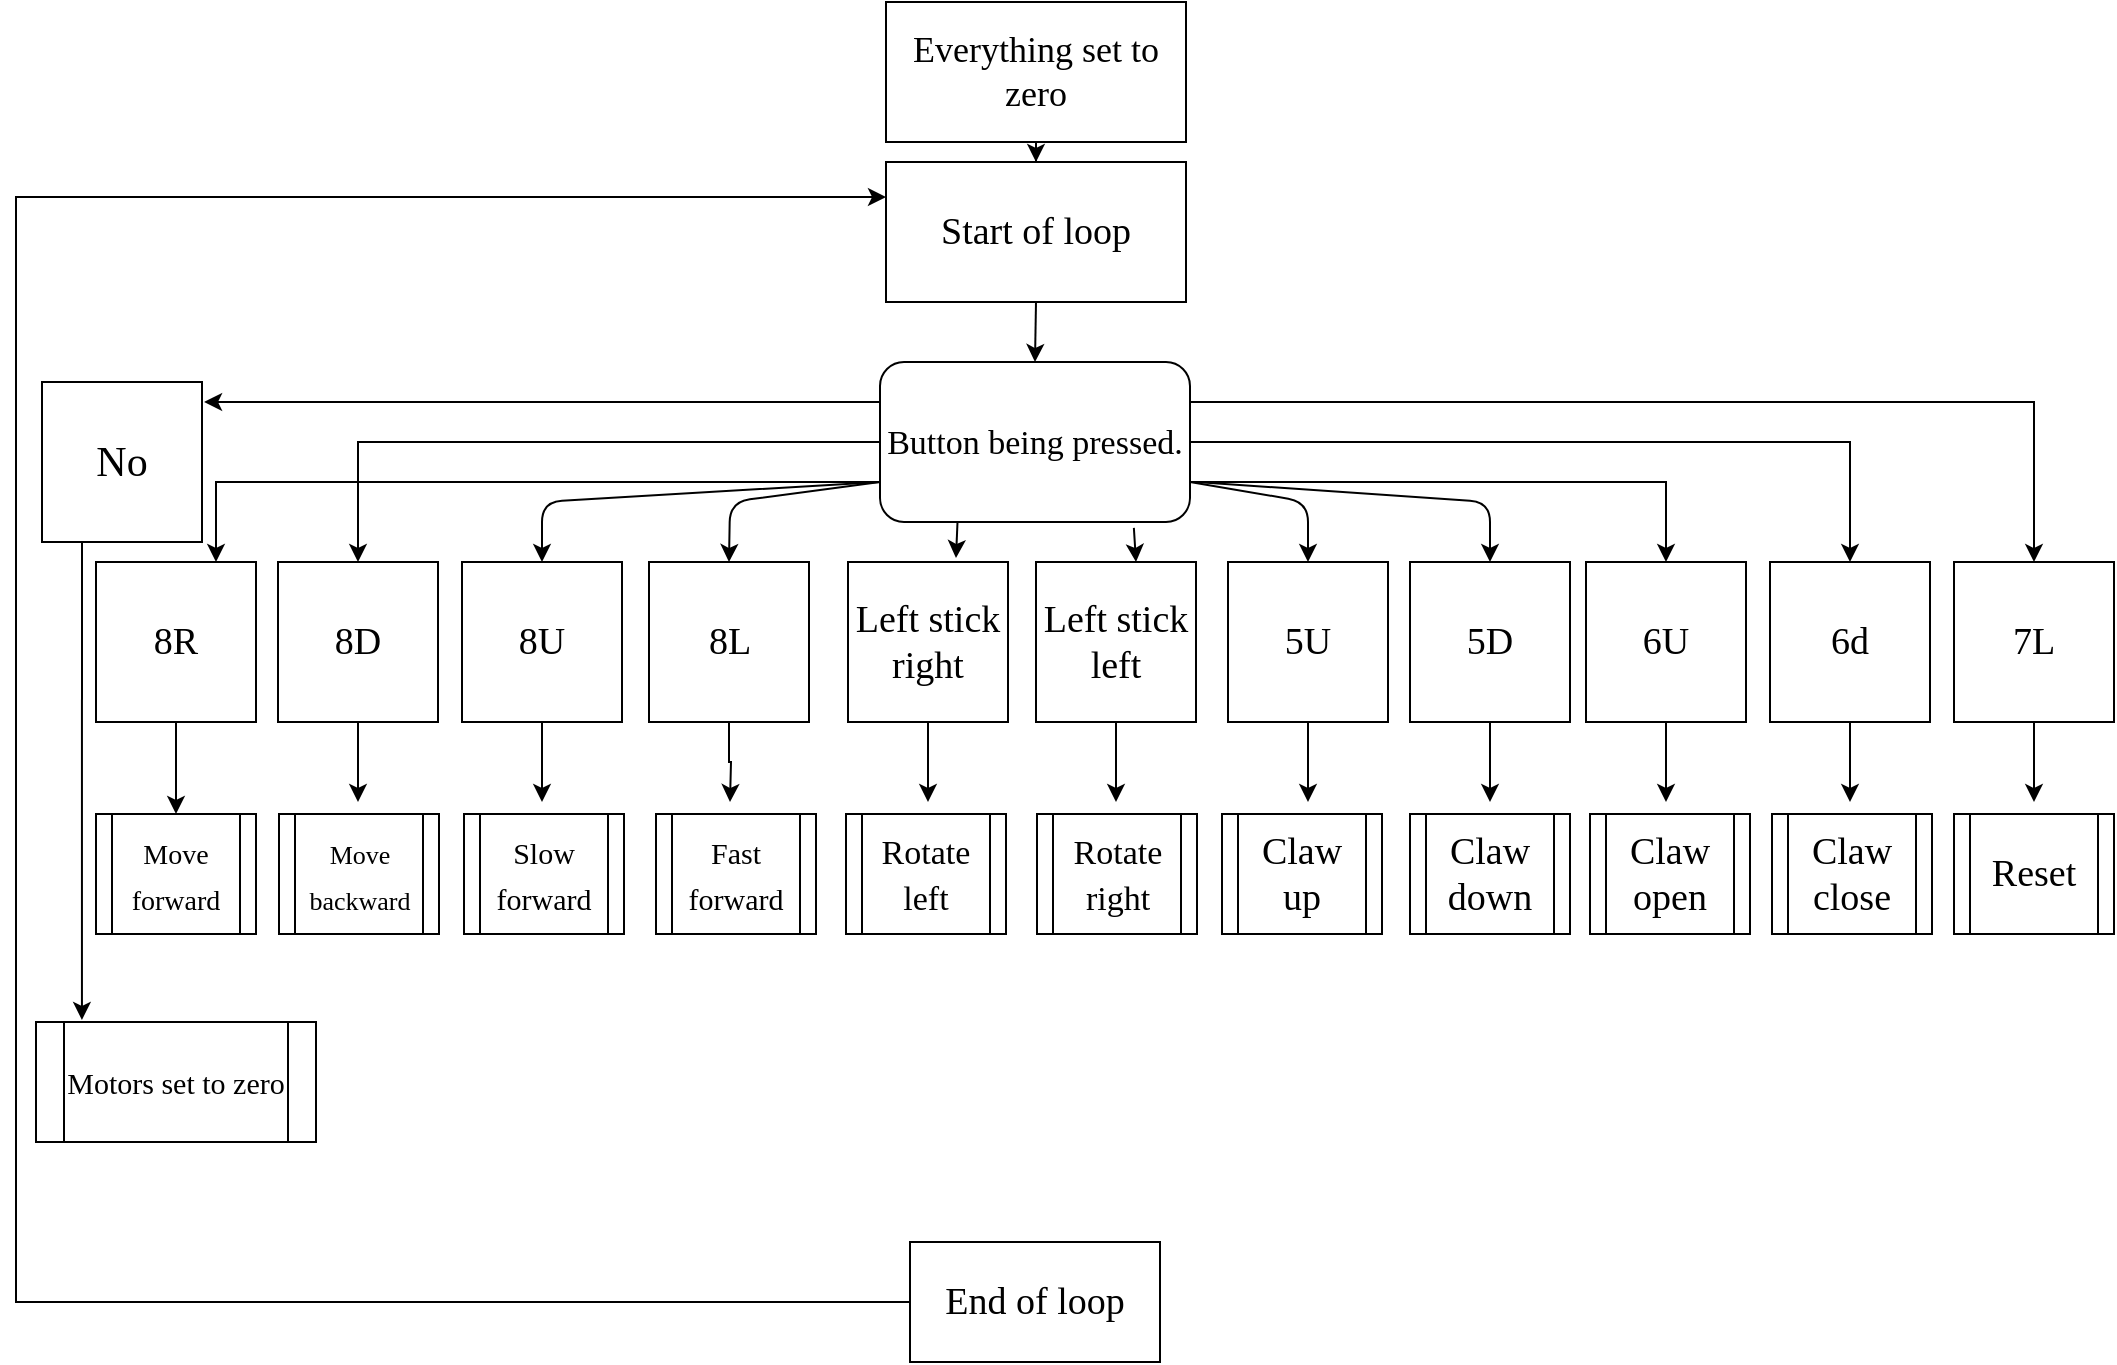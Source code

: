 <mxfile version="10.6.6" type="github"><diagram id="j9pNcfDCsZquCeZpuQtm" name="Page-1"><mxGraphModel dx="1394" dy="715" grid="1" gridSize="10" guides="1" tooltips="1" connect="1" arrows="1" fold="1" page="1" pageScale="1" pageWidth="1100" pageHeight="850" math="0" shadow="0"><root><mxCell id="0"/><mxCell id="1" parent="0"/><mxCell id="CKRbGhwOUltNfpSQP8gQ-3" value="" style="edgeStyle=orthogonalEdgeStyle;rounded=0;orthogonalLoop=1;jettySize=auto;html=1;" edge="1" parent="1" source="CKRbGhwOUltNfpSQP8gQ-1" target="CKRbGhwOUltNfpSQP8gQ-2"><mxGeometry relative="1" as="geometry"/></mxCell><mxCell id="CKRbGhwOUltNfpSQP8gQ-1" value="Everything set to zero" style="rounded=0;whiteSpace=wrap;html=1;fontFamily=Lucida Console;fontSize=18;" vertex="1" parent="1"><mxGeometry x="475" width="150" height="70" as="geometry"/></mxCell><mxCell id="CKRbGhwOUltNfpSQP8gQ-25" style="edgeStyle=orthogonalEdgeStyle;rounded=0;orthogonalLoop=1;jettySize=auto;html=1;exitX=0.5;exitY=1;exitDx=0;exitDy=0;entryX=0.5;entryY=1;entryDx=0;entryDy=0;fontFamily=Lucida Console;fontSize=19;" edge="1" parent="1" source="CKRbGhwOUltNfpSQP8gQ-2" target="CKRbGhwOUltNfpSQP8gQ-6"><mxGeometry relative="1" as="geometry"/></mxCell><mxCell id="CKRbGhwOUltNfpSQP8gQ-2" value="Start of loop" style="rounded=0;whiteSpace=wrap;html=1;fontFamily=Lucida Console;fontSize=19;" vertex="1" parent="1"><mxGeometry x="475" y="80" width="150" height="70" as="geometry"/></mxCell><mxCell id="CKRbGhwOUltNfpSQP8gQ-27" style="edgeStyle=orthogonalEdgeStyle;rounded=0;orthogonalLoop=1;jettySize=auto;html=1;exitX=1;exitY=0.75;exitDx=0;exitDy=0;entryX=1.013;entryY=0.125;entryDx=0;entryDy=0;entryPerimeter=0;fontFamily=Lucida Console;fontSize=19;" edge="1" parent="1" source="CKRbGhwOUltNfpSQP8gQ-6" target="CKRbGhwOUltNfpSQP8gQ-15"><mxGeometry relative="1" as="geometry"/></mxCell><mxCell id="CKRbGhwOUltNfpSQP8gQ-36" style="edgeStyle=orthogonalEdgeStyle;rounded=0;orthogonalLoop=1;jettySize=auto;html=1;exitX=1;exitY=0.25;exitDx=0;exitDy=0;entryX=0.75;entryY=0;entryDx=0;entryDy=0;fontFamily=Lucida Console;fontSize=19;" edge="1" parent="1" source="CKRbGhwOUltNfpSQP8gQ-6" target="CKRbGhwOUltNfpSQP8gQ-21"><mxGeometry relative="1" as="geometry"/></mxCell><mxCell id="CKRbGhwOUltNfpSQP8gQ-38" style="edgeStyle=orthogonalEdgeStyle;rounded=0;orthogonalLoop=1;jettySize=auto;html=1;exitX=1;exitY=0.5;exitDx=0;exitDy=0;entryX=0.5;entryY=0;entryDx=0;entryDy=0;fontFamily=Lucida Console;fontSize=19;" edge="1" parent="1" source="CKRbGhwOUltNfpSQP8gQ-6" target="CKRbGhwOUltNfpSQP8gQ-24"><mxGeometry relative="1" as="geometry"/></mxCell><mxCell id="CKRbGhwOUltNfpSQP8gQ-39" style="edgeStyle=orthogonalEdgeStyle;rounded=0;orthogonalLoop=1;jettySize=auto;html=1;exitX=0;exitY=0.75;exitDx=0;exitDy=0;entryX=0.5;entryY=0;entryDx=0;entryDy=0;fontFamily=Lucida Console;fontSize=19;" edge="1" parent="1" source="CKRbGhwOUltNfpSQP8gQ-6" target="CKRbGhwOUltNfpSQP8gQ-35"><mxGeometry relative="1" as="geometry"/></mxCell><mxCell id="CKRbGhwOUltNfpSQP8gQ-40" style="edgeStyle=orthogonalEdgeStyle;rounded=0;orthogonalLoop=1;jettySize=auto;html=1;exitX=0;exitY=0.5;exitDx=0;exitDy=0;entryX=0.5;entryY=0;entryDx=0;entryDy=0;fontFamily=Lucida Console;fontSize=19;" edge="1" parent="1" source="CKRbGhwOUltNfpSQP8gQ-6" target="CKRbGhwOUltNfpSQP8gQ-33"><mxGeometry relative="1" as="geometry"/></mxCell><mxCell id="CKRbGhwOUltNfpSQP8gQ-41" style="edgeStyle=orthogonalEdgeStyle;rounded=0;orthogonalLoop=1;jettySize=auto;html=1;exitX=0;exitY=0.25;exitDx=0;exitDy=0;entryX=0.5;entryY=0;entryDx=0;entryDy=0;fontFamily=Lucida Console;fontSize=19;" edge="1" parent="1" source="CKRbGhwOUltNfpSQP8gQ-6" target="CKRbGhwOUltNfpSQP8gQ-32"><mxGeometry relative="1" as="geometry"/></mxCell><mxCell id="CKRbGhwOUltNfpSQP8gQ-6" value="&lt;span style=&quot;font-size: 17px&quot;&gt;Button being pressed.&lt;/span&gt;" style="rounded=1;whiteSpace=wrap;html=1;fontFamily=Lucida Console;fontSize=19;direction=west;" vertex="1" parent="1"><mxGeometry x="472" y="180" width="155" height="80" as="geometry"/></mxCell><mxCell id="CKRbGhwOUltNfpSQP8gQ-12" style="edgeStyle=orthogonalEdgeStyle;rounded=0;orthogonalLoop=1;jettySize=auto;html=1;entryX=0;entryY=0.25;entryDx=0;entryDy=0;fontFamily=Lucida Console;fontSize=19;" edge="1" parent="1" source="CKRbGhwOUltNfpSQP8gQ-8" target="CKRbGhwOUltNfpSQP8gQ-2"><mxGeometry relative="1" as="geometry"><Array as="points"><mxPoint x="40" y="650"/><mxPoint x="40" y="98"/></Array></mxGeometry></mxCell><mxCell id="CKRbGhwOUltNfpSQP8gQ-8" value="End of loop" style="rounded=0;whiteSpace=wrap;html=1;fontFamily=Lucida Console;fontSize=19;" vertex="1" parent="1"><mxGeometry x="487" y="620" width="125" height="60" as="geometry"/></mxCell><mxCell id="CKRbGhwOUltNfpSQP8gQ-13" value="&lt;font style=&quot;font-size: 15px&quot;&gt;Motors set to zero&lt;/font&gt;" style="shape=process;whiteSpace=wrap;html=1;backgroundOutline=1;fontFamily=Lucida Console;fontSize=19;" vertex="1" parent="1"><mxGeometry x="50" y="510" width="140" height="60" as="geometry"/></mxCell><mxCell id="CKRbGhwOUltNfpSQP8gQ-34" style="edgeStyle=orthogonalEdgeStyle;rounded=0;orthogonalLoop=1;jettySize=auto;html=1;exitX=0.25;exitY=1;exitDx=0;exitDy=0;entryX=0.164;entryY=-0.017;entryDx=0;entryDy=0;entryPerimeter=0;fontFamily=Lucida Console;fontSize=19;" edge="1" parent="1" source="CKRbGhwOUltNfpSQP8gQ-15" target="CKRbGhwOUltNfpSQP8gQ-13"><mxGeometry relative="1" as="geometry"/></mxCell><mxCell id="CKRbGhwOUltNfpSQP8gQ-15" value="&lt;font style=&quot;font-size: 21px&quot;&gt;No&lt;/font&gt;" style="whiteSpace=wrap;html=1;aspect=fixed;fontFamily=Lucida Console;fontSize=19;" vertex="1" parent="1"><mxGeometry x="53" y="190" width="80" height="80" as="geometry"/></mxCell><mxCell id="CKRbGhwOUltNfpSQP8gQ-60" style="edgeStyle=orthogonalEdgeStyle;rounded=0;orthogonalLoop=1;jettySize=auto;html=1;exitX=0.5;exitY=1;exitDx=0;exitDy=0;entryX=0.5;entryY=0;entryDx=0;entryDy=0;fontFamily=Lucida Console;fontSize=19;" edge="1" parent="1" source="CKRbGhwOUltNfpSQP8gQ-21" target="CKRbGhwOUltNfpSQP8gQ-48"><mxGeometry relative="1" as="geometry"/></mxCell><mxCell id="CKRbGhwOUltNfpSQP8gQ-21" value="8R" style="whiteSpace=wrap;html=1;aspect=fixed;fontFamily=Lucida Console;fontSize=19;" vertex="1" parent="1"><mxGeometry x="80" y="280" width="80" height="80" as="geometry"/></mxCell><mxCell id="CKRbGhwOUltNfpSQP8gQ-66" style="edgeStyle=orthogonalEdgeStyle;rounded=0;orthogonalLoop=1;jettySize=auto;html=1;exitX=0.5;exitY=1;exitDx=0;exitDy=0;fontFamily=Lucida Console;fontSize=19;" edge="1" parent="1" source="CKRbGhwOUltNfpSQP8gQ-22"><mxGeometry relative="1" as="geometry"><mxPoint x="303" y="400" as="targetPoint"/></mxGeometry></mxCell><mxCell id="CKRbGhwOUltNfpSQP8gQ-22" value="8U" style="whiteSpace=wrap;html=1;aspect=fixed;fontFamily=Lucida Console;fontSize=19;" vertex="1" parent="1"><mxGeometry x="263" y="280" width="80" height="80" as="geometry"/></mxCell><mxCell id="CKRbGhwOUltNfpSQP8gQ-64" style="edgeStyle=orthogonalEdgeStyle;rounded=0;orthogonalLoop=1;jettySize=auto;html=1;exitX=0.5;exitY=1;exitDx=0;exitDy=0;fontFamily=Lucida Console;fontSize=19;" edge="1" parent="1" source="CKRbGhwOUltNfpSQP8gQ-23"><mxGeometry relative="1" as="geometry"><mxPoint x="397" y="400" as="targetPoint"/></mxGeometry></mxCell><mxCell id="CKRbGhwOUltNfpSQP8gQ-23" value="8L" style="whiteSpace=wrap;html=1;aspect=fixed;fontFamily=Lucida Console;fontSize=19;" vertex="1" parent="1"><mxGeometry x="356.5" y="280" width="80" height="80" as="geometry"/></mxCell><mxCell id="CKRbGhwOUltNfpSQP8gQ-65" style="edgeStyle=orthogonalEdgeStyle;rounded=0;orthogonalLoop=1;jettySize=auto;html=1;exitX=0.5;exitY=1;exitDx=0;exitDy=0;fontFamily=Lucida Console;fontSize=19;" edge="1" parent="1" source="CKRbGhwOUltNfpSQP8gQ-24"><mxGeometry relative="1" as="geometry"><mxPoint x="211" y="400" as="targetPoint"/></mxGeometry></mxCell><mxCell id="CKRbGhwOUltNfpSQP8gQ-24" value="8D" style="whiteSpace=wrap;html=1;aspect=fixed;fontFamily=Lucida Console;fontSize=19;" vertex="1" parent="1"><mxGeometry x="171" y="280" width="80" height="80" as="geometry"/></mxCell><mxCell id="CKRbGhwOUltNfpSQP8gQ-67" style="edgeStyle=orthogonalEdgeStyle;rounded=0;orthogonalLoop=1;jettySize=auto;html=1;exitX=0.5;exitY=1;exitDx=0;exitDy=0;fontFamily=Lucida Console;fontSize=19;" edge="1" parent="1" source="CKRbGhwOUltNfpSQP8gQ-28"><mxGeometry relative="1" as="geometry"><mxPoint x="496" y="400" as="targetPoint"/></mxGeometry></mxCell><mxCell id="CKRbGhwOUltNfpSQP8gQ-28" value="Left stick right" style="whiteSpace=wrap;html=1;aspect=fixed;fontFamily=Lucida Console;fontSize=19;" vertex="1" parent="1"><mxGeometry x="456" y="280" width="80" height="80" as="geometry"/></mxCell><mxCell id="CKRbGhwOUltNfpSQP8gQ-68" style="edgeStyle=orthogonalEdgeStyle;rounded=0;orthogonalLoop=1;jettySize=auto;html=1;exitX=0.5;exitY=1;exitDx=0;exitDy=0;fontFamily=Lucida Console;fontSize=19;" edge="1" parent="1" source="CKRbGhwOUltNfpSQP8gQ-29"><mxGeometry relative="1" as="geometry"><mxPoint x="590" y="400" as="targetPoint"/></mxGeometry></mxCell><mxCell id="CKRbGhwOUltNfpSQP8gQ-29" value="Left stick left" style="whiteSpace=wrap;html=1;aspect=fixed;fontFamily=Lucida Console;fontSize=19;" vertex="1" parent="1"><mxGeometry x="550" y="280" width="80" height="80" as="geometry"/></mxCell><mxCell id="CKRbGhwOUltNfpSQP8gQ-69" style="edgeStyle=orthogonalEdgeStyle;rounded=0;orthogonalLoop=1;jettySize=auto;html=1;exitX=0.5;exitY=1;exitDx=0;exitDy=0;fontFamily=Lucida Console;fontSize=19;" edge="1" parent="1" source="CKRbGhwOUltNfpSQP8gQ-30"><mxGeometry relative="1" as="geometry"><mxPoint x="686" y="400" as="targetPoint"/></mxGeometry></mxCell><mxCell id="CKRbGhwOUltNfpSQP8gQ-30" value="5U" style="whiteSpace=wrap;html=1;aspect=fixed;fontFamily=Lucida Console;fontSize=19;" vertex="1" parent="1"><mxGeometry x="646" y="280" width="80" height="80" as="geometry"/></mxCell><mxCell id="CKRbGhwOUltNfpSQP8gQ-70" style="edgeStyle=orthogonalEdgeStyle;rounded=0;orthogonalLoop=1;jettySize=auto;html=1;exitX=0.5;exitY=1;exitDx=0;exitDy=0;fontFamily=Lucida Console;fontSize=19;" edge="1" parent="1" source="CKRbGhwOUltNfpSQP8gQ-31"><mxGeometry relative="1" as="geometry"><mxPoint x="777" y="400" as="targetPoint"/></mxGeometry></mxCell><mxCell id="CKRbGhwOUltNfpSQP8gQ-31" value="5D" style="whiteSpace=wrap;html=1;aspect=fixed;fontFamily=Lucida Console;fontSize=19;" vertex="1" parent="1"><mxGeometry x="737" y="280" width="80" height="80" as="geometry"/></mxCell><mxCell id="CKRbGhwOUltNfpSQP8gQ-71" style="edgeStyle=orthogonalEdgeStyle;rounded=0;orthogonalLoop=1;jettySize=auto;html=1;exitX=0.5;exitY=1;exitDx=0;exitDy=0;fontFamily=Lucida Console;fontSize=19;" edge="1" parent="1" source="CKRbGhwOUltNfpSQP8gQ-32"><mxGeometry relative="1" as="geometry"><mxPoint x="865" y="400" as="targetPoint"/></mxGeometry></mxCell><mxCell id="CKRbGhwOUltNfpSQP8gQ-32" value="6U" style="whiteSpace=wrap;html=1;aspect=fixed;fontFamily=Lucida Console;fontSize=19;" vertex="1" parent="1"><mxGeometry x="825" y="280" width="80" height="80" as="geometry"/></mxCell><mxCell id="CKRbGhwOUltNfpSQP8gQ-72" style="edgeStyle=orthogonalEdgeStyle;rounded=0;orthogonalLoop=1;jettySize=auto;html=1;exitX=0.5;exitY=1;exitDx=0;exitDy=0;fontFamily=Lucida Console;fontSize=19;" edge="1" parent="1" source="CKRbGhwOUltNfpSQP8gQ-33"><mxGeometry relative="1" as="geometry"><mxPoint x="957" y="400" as="targetPoint"/></mxGeometry></mxCell><mxCell id="CKRbGhwOUltNfpSQP8gQ-33" value="6d" style="whiteSpace=wrap;html=1;aspect=fixed;fontFamily=Lucida Console;fontSize=19;" vertex="1" parent="1"><mxGeometry x="917" y="280" width="80" height="80" as="geometry"/></mxCell><mxCell id="CKRbGhwOUltNfpSQP8gQ-73" style="edgeStyle=orthogonalEdgeStyle;rounded=0;orthogonalLoop=1;jettySize=auto;html=1;exitX=0.5;exitY=1;exitDx=0;exitDy=0;fontFamily=Lucida Console;fontSize=19;" edge="1" parent="1" source="CKRbGhwOUltNfpSQP8gQ-35"><mxGeometry relative="1" as="geometry"><mxPoint x="1049" y="400" as="targetPoint"/></mxGeometry></mxCell><mxCell id="CKRbGhwOUltNfpSQP8gQ-35" value="7L" style="whiteSpace=wrap;html=1;aspect=fixed;fontFamily=Lucida Console;fontSize=19;" vertex="1" parent="1"><mxGeometry x="1009" y="280" width="80" height="80" as="geometry"/></mxCell><mxCell id="CKRbGhwOUltNfpSQP8gQ-42" value="" style="endArrow=classic;html=1;fontFamily=Lucida Console;fontSize=19;exitX=1;exitY=0.25;exitDx=0;exitDy=0;entryX=0.5;entryY=0;entryDx=0;entryDy=0;" edge="1" parent="1" source="CKRbGhwOUltNfpSQP8gQ-6" target="CKRbGhwOUltNfpSQP8gQ-22"><mxGeometry width="50" height="50" relative="1" as="geometry"><mxPoint x="490" y="400" as="sourcePoint"/><mxPoint x="300" y="270" as="targetPoint"/><Array as="points"><mxPoint x="303" y="250"/></Array></mxGeometry></mxCell><mxCell id="CKRbGhwOUltNfpSQP8gQ-43" value="" style="endArrow=classic;html=1;fontFamily=Lucida Console;fontSize=19;exitX=0.75;exitY=0;exitDx=0;exitDy=0;" edge="1" parent="1" source="CKRbGhwOUltNfpSQP8gQ-6"><mxGeometry width="50" height="50" relative="1" as="geometry"><mxPoint x="430" y="300" as="sourcePoint"/><mxPoint x="510" y="278" as="targetPoint"/></mxGeometry></mxCell><mxCell id="CKRbGhwOUltNfpSQP8gQ-44" value="" style="endArrow=classic;html=1;fontFamily=Lucida Console;fontSize=19;exitX=0.181;exitY=-0.037;exitDx=0;exitDy=0;exitPerimeter=0;" edge="1" parent="1" source="CKRbGhwOUltNfpSQP8gQ-6"><mxGeometry width="50" height="50" relative="1" as="geometry"><mxPoint x="570" y="310" as="sourcePoint"/><mxPoint x="600" y="280" as="targetPoint"/></mxGeometry></mxCell><mxCell id="CKRbGhwOUltNfpSQP8gQ-45" value="" style="endArrow=classic;html=1;fontFamily=Lucida Console;fontSize=19;entryX=0.5;entryY=0;entryDx=0;entryDy=0;exitX=1;exitY=0.25;exitDx=0;exitDy=0;" edge="1" parent="1" source="CKRbGhwOUltNfpSQP8gQ-6" target="CKRbGhwOUltNfpSQP8gQ-23"><mxGeometry width="50" height="50" relative="1" as="geometry"><mxPoint x="470" y="250" as="sourcePoint"/><mxPoint x="470" y="250" as="targetPoint"/><Array as="points"><mxPoint x="397" y="250"/></Array></mxGeometry></mxCell><mxCell id="CKRbGhwOUltNfpSQP8gQ-46" value="" style="endArrow=classic;html=1;fontFamily=Lucida Console;fontSize=19;entryX=0.5;entryY=0;entryDx=0;entryDy=0;" edge="1" parent="1" target="CKRbGhwOUltNfpSQP8gQ-31"><mxGeometry width="50" height="50" relative="1" as="geometry"><mxPoint x="630" y="240" as="sourcePoint"/><mxPoint x="750" y="240" as="targetPoint"/><Array as="points"><mxPoint x="777" y="250"/></Array></mxGeometry></mxCell><mxCell id="CKRbGhwOUltNfpSQP8gQ-47" value="" style="endArrow=classic;html=1;fontFamily=Lucida Console;fontSize=19;entryX=0.5;entryY=0;entryDx=0;entryDy=0;exitX=0;exitY=0.25;exitDx=0;exitDy=0;" edge="1" parent="1" source="CKRbGhwOUltNfpSQP8gQ-6" target="CKRbGhwOUltNfpSQP8gQ-30"><mxGeometry width="50" height="50" relative="1" as="geometry"><mxPoint x="630" y="290" as="sourcePoint"/><mxPoint x="680" y="240" as="targetPoint"/><Array as="points"><mxPoint x="686" y="250"/></Array></mxGeometry></mxCell><mxCell id="CKRbGhwOUltNfpSQP8gQ-48" value="&lt;font style=&quot;font-size: 14px&quot;&gt;Move forward&lt;/font&gt;" style="shape=process;whiteSpace=wrap;html=1;backgroundOutline=1;fontFamily=Lucida Console;fontSize=19;" vertex="1" parent="1"><mxGeometry x="80" y="406" width="80" height="60" as="geometry"/></mxCell><mxCell id="CKRbGhwOUltNfpSQP8gQ-49" value="&lt;font style=&quot;font-size: 13px&quot;&gt;Move backward&lt;/font&gt;" style="shape=process;whiteSpace=wrap;html=1;backgroundOutline=1;fontFamily=Lucida Console;fontSize=19;" vertex="1" parent="1"><mxGeometry x="171.5" y="406" width="80" height="60" as="geometry"/></mxCell><mxCell id="CKRbGhwOUltNfpSQP8gQ-50" value="&lt;font style=&quot;font-size: 15px&quot;&gt;Slow forward&lt;/font&gt;" style="shape=process;whiteSpace=wrap;html=1;backgroundOutline=1;fontFamily=Lucida Console;fontSize=19;" vertex="1" parent="1"><mxGeometry x="264" y="406" width="80" height="60" as="geometry"/></mxCell><mxCell id="CKRbGhwOUltNfpSQP8gQ-51" value="&lt;font style=&quot;font-size: 15px&quot;&gt;Fast forward&lt;/font&gt;" style="shape=process;whiteSpace=wrap;html=1;backgroundOutline=1;fontFamily=Lucida Console;fontSize=19;" vertex="1" parent="1"><mxGeometry x="360" y="406" width="80" height="60" as="geometry"/></mxCell><mxCell id="CKRbGhwOUltNfpSQP8gQ-52" value="&lt;font style=&quot;font-size: 17px&quot;&gt;Rotate&lt;br&gt;left&lt;/font&gt;&lt;br&gt;" style="shape=process;whiteSpace=wrap;html=1;backgroundOutline=1;fontFamily=Lucida Console;fontSize=19;" vertex="1" parent="1"><mxGeometry x="455" y="406" width="80" height="60" as="geometry"/></mxCell><mxCell id="CKRbGhwOUltNfpSQP8gQ-53" value="&lt;font style=&quot;font-size: 17px&quot;&gt;Rotate right&lt;/font&gt;" style="shape=process;whiteSpace=wrap;html=1;backgroundOutline=1;fontFamily=Lucida Console;fontSize=19;" vertex="1" parent="1"><mxGeometry x="550.5" y="406" width="80" height="60" as="geometry"/></mxCell><mxCell id="CKRbGhwOUltNfpSQP8gQ-54" value="Claw up" style="shape=process;whiteSpace=wrap;html=1;backgroundOutline=1;fontFamily=Lucida Console;fontSize=19;" vertex="1" parent="1"><mxGeometry x="643" y="406" width="80" height="60" as="geometry"/></mxCell><mxCell id="CKRbGhwOUltNfpSQP8gQ-56" value="Claw open" style="shape=process;whiteSpace=wrap;html=1;backgroundOutline=1;fontFamily=Lucida Console;fontSize=19;" vertex="1" parent="1"><mxGeometry x="827" y="406" width="80" height="60" as="geometry"/></mxCell><mxCell id="CKRbGhwOUltNfpSQP8gQ-57" value="Claw close" style="shape=process;whiteSpace=wrap;html=1;backgroundOutline=1;fontFamily=Lucida Console;fontSize=19;" vertex="1" parent="1"><mxGeometry x="918" y="406" width="80" height="60" as="geometry"/></mxCell><mxCell id="CKRbGhwOUltNfpSQP8gQ-58" value="Reset" style="shape=process;whiteSpace=wrap;html=1;backgroundOutline=1;fontFamily=Lucida Console;fontSize=19;" vertex="1" parent="1"><mxGeometry x="1009" y="406" width="80" height="60" as="geometry"/></mxCell><mxCell id="CKRbGhwOUltNfpSQP8gQ-59" value="Claw down" style="shape=process;whiteSpace=wrap;html=1;backgroundOutline=1;fontFamily=Lucida Console;fontSize=19;" vertex="1" parent="1"><mxGeometry x="737" y="406" width="80" height="60" as="geometry"/></mxCell></root></mxGraphModel></diagram></mxfile>